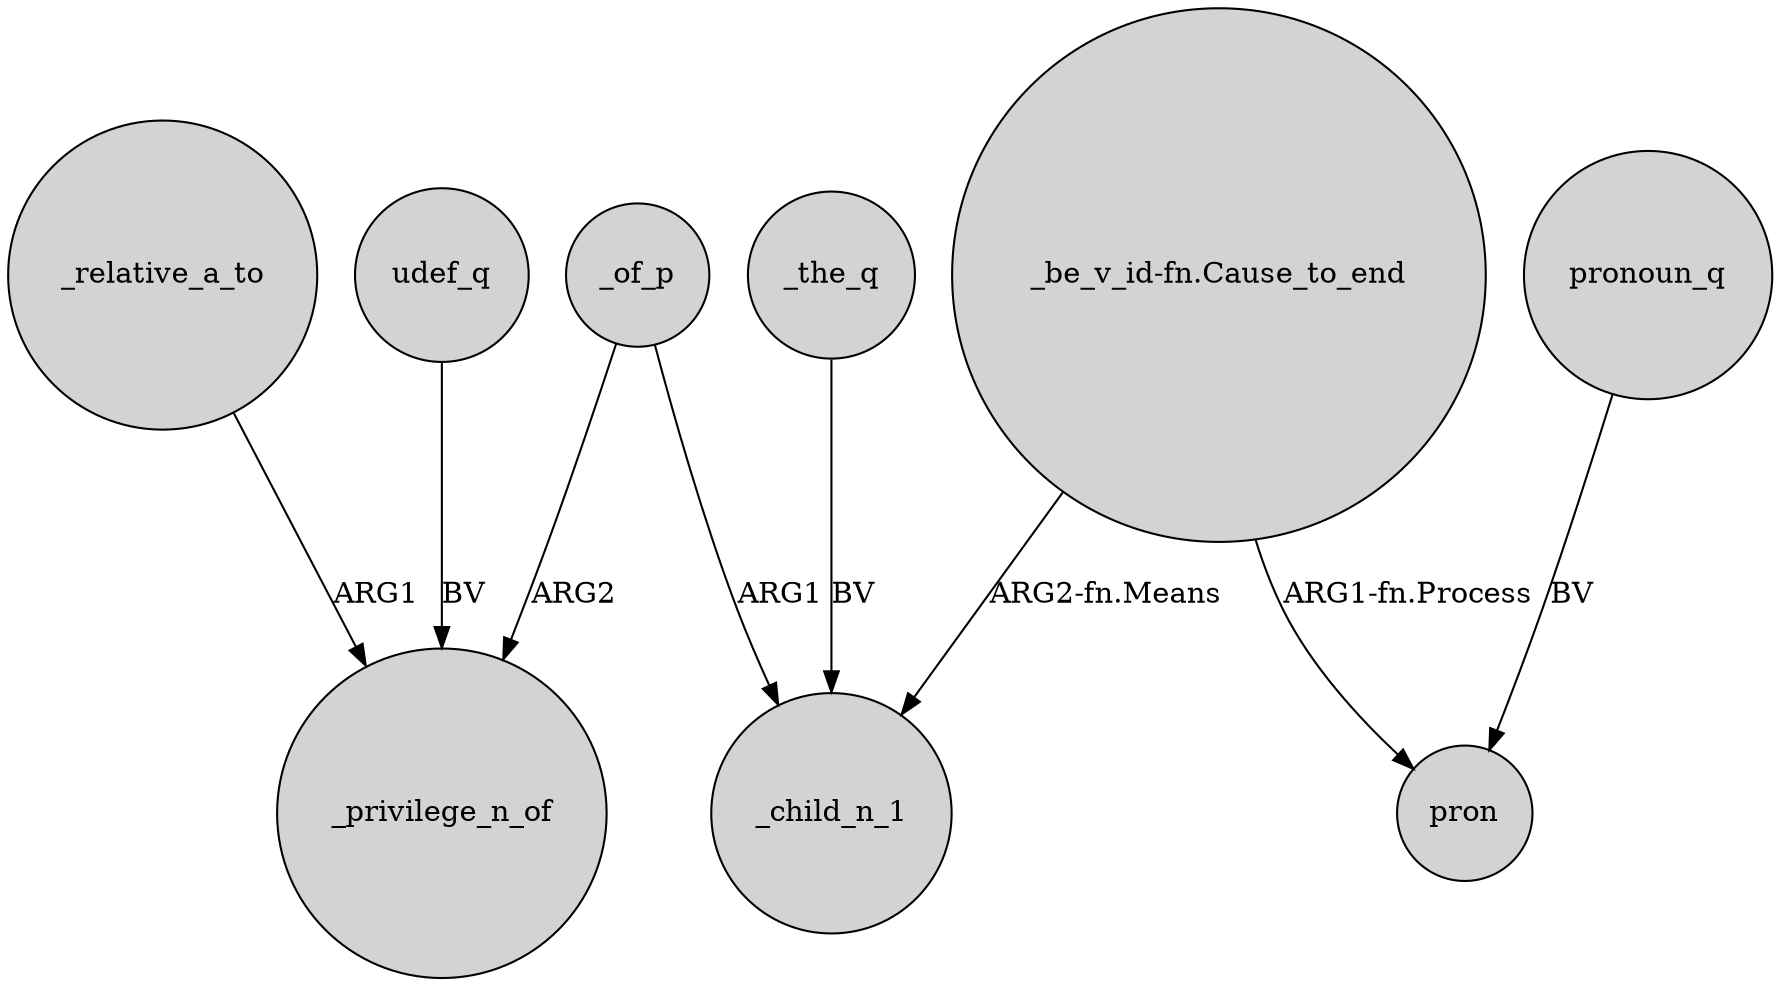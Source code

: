 digraph {
	node [shape=circle style=filled]
	_relative_a_to -> _privilege_n_of [label=ARG1]
	_the_q -> _child_n_1 [label=BV]
	"_be_v_id-fn.Cause_to_end" -> _child_n_1 [label="ARG2-fn.Means"]
	_of_p -> _child_n_1 [label=ARG1]
	_of_p -> _privilege_n_of [label=ARG2]
	udef_q -> _privilege_n_of [label=BV]
	pronoun_q -> pron [label=BV]
	"_be_v_id-fn.Cause_to_end" -> pron [label="ARG1-fn.Process"]
}

